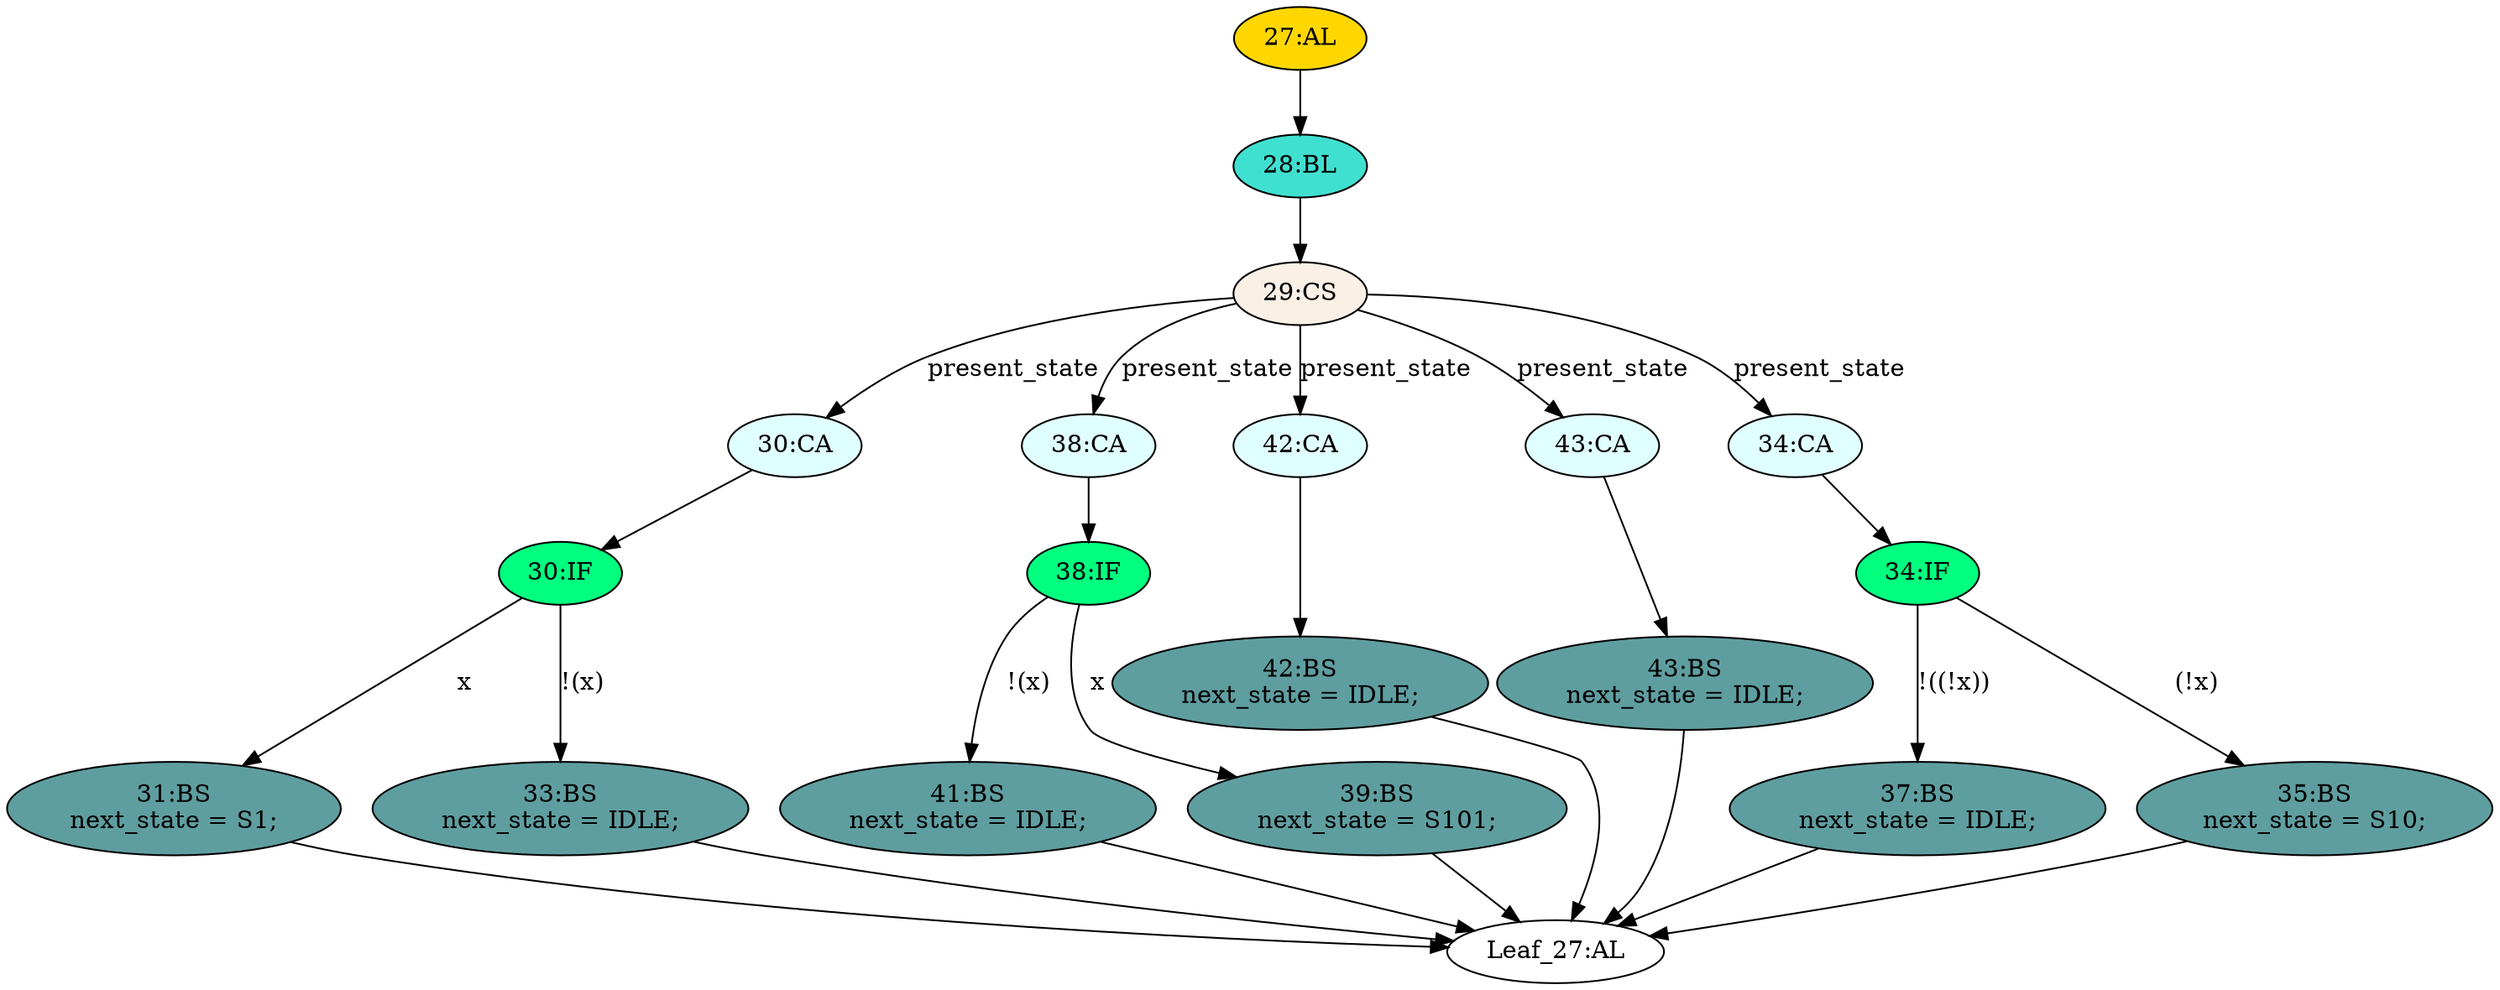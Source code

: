 strict digraph "" {
	node [label="\N"];
	"42:BS"	[ast="<pyverilog.vparser.ast.BlockingSubstitution object at 0x7efcfbca42d0>",
		fillcolor=cadetblue,
		label="42:BS
next_state = IDLE;",
		statements="[<pyverilog.vparser.ast.BlockingSubstitution object at 0x7efcfbca42d0>]",
		style=filled,
		typ=BlockingSubstitution];
	"Leaf_27:AL"	[def_var="['next_state']",
		label="Leaf_27:AL"];
	"42:BS" -> "Leaf_27:AL"	[cond="[]",
		lineno=None];
	"37:BS"	[ast="<pyverilog.vparser.ast.BlockingSubstitution object at 0x7efcfbca4550>",
		fillcolor=cadetblue,
		label="37:BS
next_state = IDLE;",
		statements="[<pyverilog.vparser.ast.BlockingSubstitution object at 0x7efcfbca4550>]",
		style=filled,
		typ=BlockingSubstitution];
	"37:BS" -> "Leaf_27:AL"	[cond="[]",
		lineno=None];
	"43:BS"	[ast="<pyverilog.vparser.ast.BlockingSubstitution object at 0x7efcfbca4690>",
		fillcolor=cadetblue,
		label="43:BS
next_state = IDLE;",
		statements="[<pyverilog.vparser.ast.BlockingSubstitution object at 0x7efcfbca4690>]",
		style=filled,
		typ=BlockingSubstitution];
	"43:BS" -> "Leaf_27:AL"	[cond="[]",
		lineno=None];
	"30:CA"	[ast="<pyverilog.vparser.ast.Case object at 0x7efcfbca47d0>",
		fillcolor=lightcyan,
		label="30:CA",
		statements="[]",
		style=filled,
		typ=Case];
	"30:IF"	[ast="<pyverilog.vparser.ast.IfStatement object at 0x7efcfbca4850>",
		fillcolor=springgreen,
		label="30:IF",
		statements="[]",
		style=filled,
		typ=IfStatement];
	"30:CA" -> "30:IF"	[cond="[]",
		lineno=None];
	"38:IF"	[ast="<pyverilog.vparser.ast.IfStatement object at 0x7efcfbca4bd0>",
		fillcolor=springgreen,
		label="38:IF",
		statements="[]",
		style=filled,
		typ=IfStatement];
	"41:BS"	[ast="<pyverilog.vparser.ast.BlockingSubstitution object at 0x7efcfbca4c10>",
		fillcolor=cadetblue,
		label="41:BS
next_state = IDLE;",
		statements="[<pyverilog.vparser.ast.BlockingSubstitution object at 0x7efcfbca4c10>]",
		style=filled,
		typ=BlockingSubstitution];
	"38:IF" -> "41:BS"	[cond="['x']",
		label="!(x)",
		lineno=38];
	"39:BS"	[ast="<pyverilog.vparser.ast.BlockingSubstitution object at 0x7efcfbca4d50>",
		fillcolor=cadetblue,
		label="39:BS
next_state = S101;",
		statements="[<pyverilog.vparser.ast.BlockingSubstitution object at 0x7efcfbca4d50>]",
		style=filled,
		typ=BlockingSubstitution];
	"38:IF" -> "39:BS"	[cond="['x']",
		label=x,
		lineno=38];
	"41:BS" -> "Leaf_27:AL"	[cond="[]",
		lineno=None];
	"38:CA"	[ast="<pyverilog.vparser.ast.Case object at 0x7efcfb55c410>",
		fillcolor=lightcyan,
		label="38:CA",
		statements="[]",
		style=filled,
		typ=Case];
	"38:CA" -> "38:IF"	[cond="[]",
		lineno=None];
	"42:CA"	[ast="<pyverilog.vparser.ast.Case object at 0x7efcfb55c4d0>",
		fillcolor=lightcyan,
		label="42:CA",
		statements="[]",
		style=filled,
		typ=Case];
	"42:CA" -> "42:BS"	[cond="[]",
		lineno=None];
	"39:BS" -> "Leaf_27:AL"	[cond="[]",
		lineno=None];
	"43:CA"	[ast="<pyverilog.vparser.ast.Case object at 0x7efcfbca4ed0>",
		fillcolor=lightcyan,
		label="43:CA",
		statements="[]",
		style=filled,
		typ=Case];
	"43:CA" -> "43:BS"	[cond="[]",
		lineno=None];
	"27:AL"	[ast="<pyverilog.vparser.ast.Always object at 0x7efcfbca4f50>",
		clk_sens=False,
		fillcolor=gold,
		label="27:AL",
		sens="[]",
		statements="[]",
		style=filled,
		typ=Always,
		use_var="['x', 'present_state']"];
	"28:BL"	[ast="<pyverilog.vparser.ast.Block object at 0x7efcfb55c050>",
		fillcolor=turquoise,
		label="28:BL",
		statements="[]",
		style=filled,
		typ=Block];
	"27:AL" -> "28:BL"	[cond="[]",
		lineno=None];
	"34:CA"	[ast="<pyverilog.vparser.ast.Case object at 0x7efcfb55c150>",
		fillcolor=lightcyan,
		label="34:CA",
		statements="[]",
		style=filled,
		typ=Case];
	"34:IF"	[ast="<pyverilog.vparser.ast.IfStatement object at 0x7efcfb55c1d0>",
		fillcolor=springgreen,
		label="34:IF",
		statements="[]",
		style=filled,
		typ=IfStatement];
	"34:CA" -> "34:IF"	[cond="[]",
		lineno=None];
	"29:CS"	[ast="<pyverilog.vparser.ast.CaseStatement object at 0x7efcfb55c090>",
		fillcolor=linen,
		label="29:CS",
		statements="[]",
		style=filled,
		typ=CaseStatement];
	"29:CS" -> "30:CA"	[cond="['present_state']",
		label=present_state,
		lineno=29];
	"29:CS" -> "38:CA"	[cond="['present_state']",
		label=present_state,
		lineno=29];
	"29:CS" -> "42:CA"	[cond="['present_state']",
		label=present_state,
		lineno=29];
	"29:CS" -> "43:CA"	[cond="['present_state']",
		label=present_state,
		lineno=29];
	"29:CS" -> "34:CA"	[cond="['present_state']",
		label=present_state,
		lineno=29];
	"31:BS"	[ast="<pyverilog.vparser.ast.BlockingSubstitution object at 0x7efcfbca4a50>",
		fillcolor=cadetblue,
		label="31:BS
next_state = S1;",
		statements="[<pyverilog.vparser.ast.BlockingSubstitution object at 0x7efcfbca4a50>]",
		style=filled,
		typ=BlockingSubstitution];
	"31:BS" -> "Leaf_27:AL"	[cond="[]",
		lineno=None];
	"34:IF" -> "37:BS"	[cond="['x']",
		label="!((!x))",
		lineno=34];
	"35:BS"	[ast="<pyverilog.vparser.ast.BlockingSubstitution object at 0x7efcfb55c210>",
		fillcolor=cadetblue,
		label="35:BS
next_state = S10;",
		statements="[<pyverilog.vparser.ast.BlockingSubstitution object at 0x7efcfb55c210>]",
		style=filled,
		typ=BlockingSubstitution];
	"34:IF" -> "35:BS"	[cond="['x']",
		label="(!x)",
		lineno=34];
	"33:BS"	[ast="<pyverilog.vparser.ast.BlockingSubstitution object at 0x7efcfbca48d0>",
		fillcolor=cadetblue,
		label="33:BS
next_state = IDLE;",
		statements="[<pyverilog.vparser.ast.BlockingSubstitution object at 0x7efcfbca48d0>]",
		style=filled,
		typ=BlockingSubstitution];
	"33:BS" -> "Leaf_27:AL"	[cond="[]",
		lineno=None];
	"30:IF" -> "31:BS"	[cond="['x']",
		label=x,
		lineno=30];
	"30:IF" -> "33:BS"	[cond="['x']",
		label="!(x)",
		lineno=30];
	"35:BS" -> "Leaf_27:AL"	[cond="[]",
		lineno=None];
	"28:BL" -> "29:CS"	[cond="[]",
		lineno=None];
}
